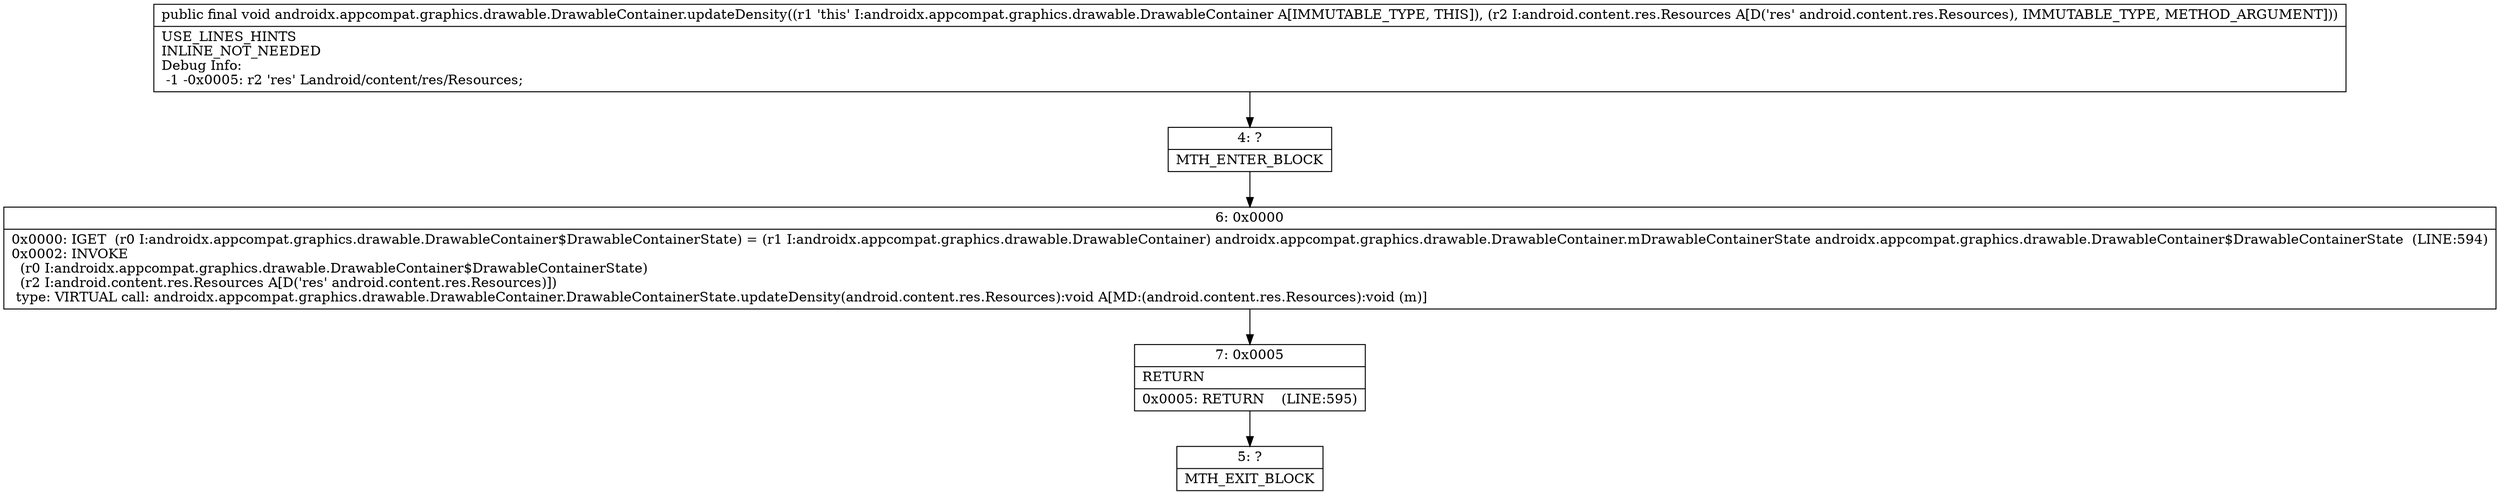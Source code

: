 digraph "CFG forandroidx.appcompat.graphics.drawable.DrawableContainer.updateDensity(Landroid\/content\/res\/Resources;)V" {
Node_4 [shape=record,label="{4\:\ ?|MTH_ENTER_BLOCK\l}"];
Node_6 [shape=record,label="{6\:\ 0x0000|0x0000: IGET  (r0 I:androidx.appcompat.graphics.drawable.DrawableContainer$DrawableContainerState) = (r1 I:androidx.appcompat.graphics.drawable.DrawableContainer) androidx.appcompat.graphics.drawable.DrawableContainer.mDrawableContainerState androidx.appcompat.graphics.drawable.DrawableContainer$DrawableContainerState  (LINE:594)\l0x0002: INVOKE  \l  (r0 I:androidx.appcompat.graphics.drawable.DrawableContainer$DrawableContainerState)\l  (r2 I:android.content.res.Resources A[D('res' android.content.res.Resources)])\l type: VIRTUAL call: androidx.appcompat.graphics.drawable.DrawableContainer.DrawableContainerState.updateDensity(android.content.res.Resources):void A[MD:(android.content.res.Resources):void (m)]\l}"];
Node_7 [shape=record,label="{7\:\ 0x0005|RETURN\l|0x0005: RETURN    (LINE:595)\l}"];
Node_5 [shape=record,label="{5\:\ ?|MTH_EXIT_BLOCK\l}"];
MethodNode[shape=record,label="{public final void androidx.appcompat.graphics.drawable.DrawableContainer.updateDensity((r1 'this' I:androidx.appcompat.graphics.drawable.DrawableContainer A[IMMUTABLE_TYPE, THIS]), (r2 I:android.content.res.Resources A[D('res' android.content.res.Resources), IMMUTABLE_TYPE, METHOD_ARGUMENT]))  | USE_LINES_HINTS\lINLINE_NOT_NEEDED\lDebug Info:\l  \-1 \-0x0005: r2 'res' Landroid\/content\/res\/Resources;\l}"];
MethodNode -> Node_4;Node_4 -> Node_6;
Node_6 -> Node_7;
Node_7 -> Node_5;
}

